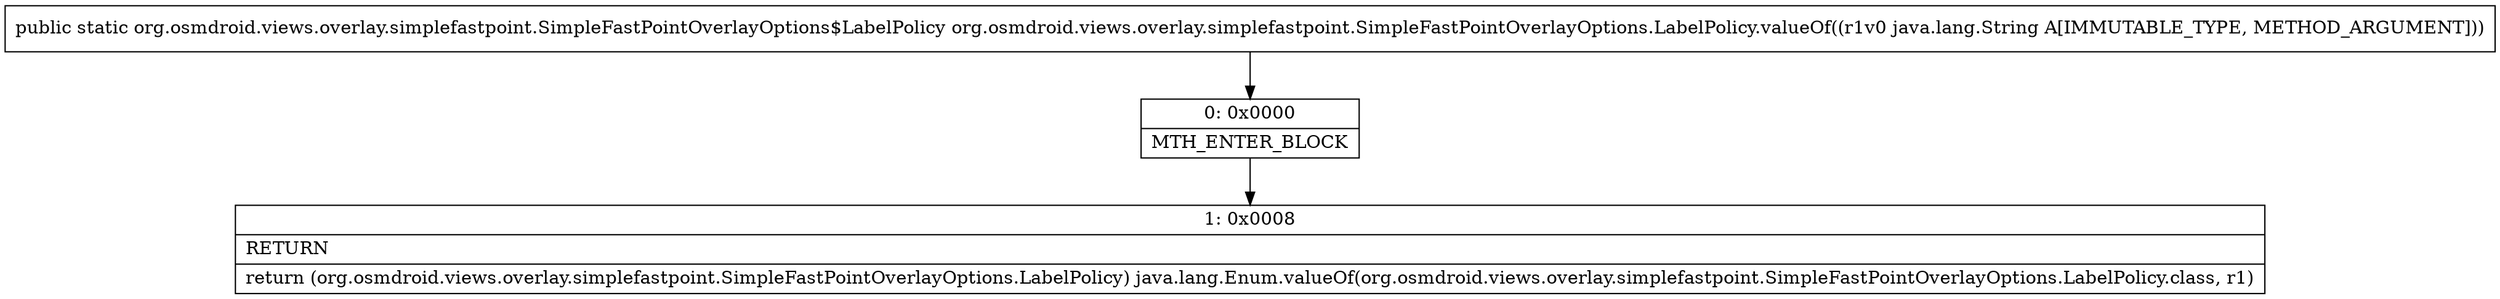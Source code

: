 digraph "CFG fororg.osmdroid.views.overlay.simplefastpoint.SimpleFastPointOverlayOptions.LabelPolicy.valueOf(Ljava\/lang\/String;)Lorg\/osmdroid\/views\/overlay\/simplefastpoint\/SimpleFastPointOverlayOptions$LabelPolicy;" {
Node_0 [shape=record,label="{0\:\ 0x0000|MTH_ENTER_BLOCK\l}"];
Node_1 [shape=record,label="{1\:\ 0x0008|RETURN\l|return (org.osmdroid.views.overlay.simplefastpoint.SimpleFastPointOverlayOptions.LabelPolicy) java.lang.Enum.valueOf(org.osmdroid.views.overlay.simplefastpoint.SimpleFastPointOverlayOptions.LabelPolicy.class, r1)\l}"];
MethodNode[shape=record,label="{public static org.osmdroid.views.overlay.simplefastpoint.SimpleFastPointOverlayOptions$LabelPolicy org.osmdroid.views.overlay.simplefastpoint.SimpleFastPointOverlayOptions.LabelPolicy.valueOf((r1v0 java.lang.String A[IMMUTABLE_TYPE, METHOD_ARGUMENT])) }"];
MethodNode -> Node_0;
Node_0 -> Node_1;
}

